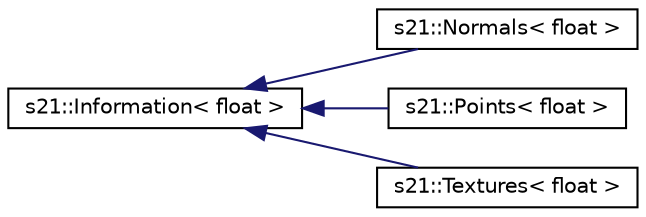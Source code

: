 digraph "Graphical Class Hierarchy"
{
 // LATEX_PDF_SIZE
  edge [fontname="Helvetica",fontsize="10",labelfontname="Helvetica",labelfontsize="10"];
  node [fontname="Helvetica",fontsize="10",shape=record];
  rankdir="LR";
  Node0 [label="s21::Information\< float \>",height=0.2,width=0.4,color="black", fillcolor="white", style="filled",URL="$classs21_1_1Information.html",tooltip=" "];
  Node0 -> Node1 [dir="back",color="midnightblue",fontsize="10",style="solid",fontname="Helvetica"];
  Node1 [label="s21::Normals\< float \>",height=0.2,width=0.4,color="black", fillcolor="white", style="filled",URL="$classs21_1_1Normals.html",tooltip=" "];
  Node0 -> Node2 [dir="back",color="midnightblue",fontsize="10",style="solid",fontname="Helvetica"];
  Node2 [label="s21::Points\< float \>",height=0.2,width=0.4,color="black", fillcolor="white", style="filled",URL="$classs21_1_1Points.html",tooltip=" "];
  Node0 -> Node3 [dir="back",color="midnightblue",fontsize="10",style="solid",fontname="Helvetica"];
  Node3 [label="s21::Textures\< float \>",height=0.2,width=0.4,color="black", fillcolor="white", style="filled",URL="$classs21_1_1Textures.html",tooltip=" "];
}
